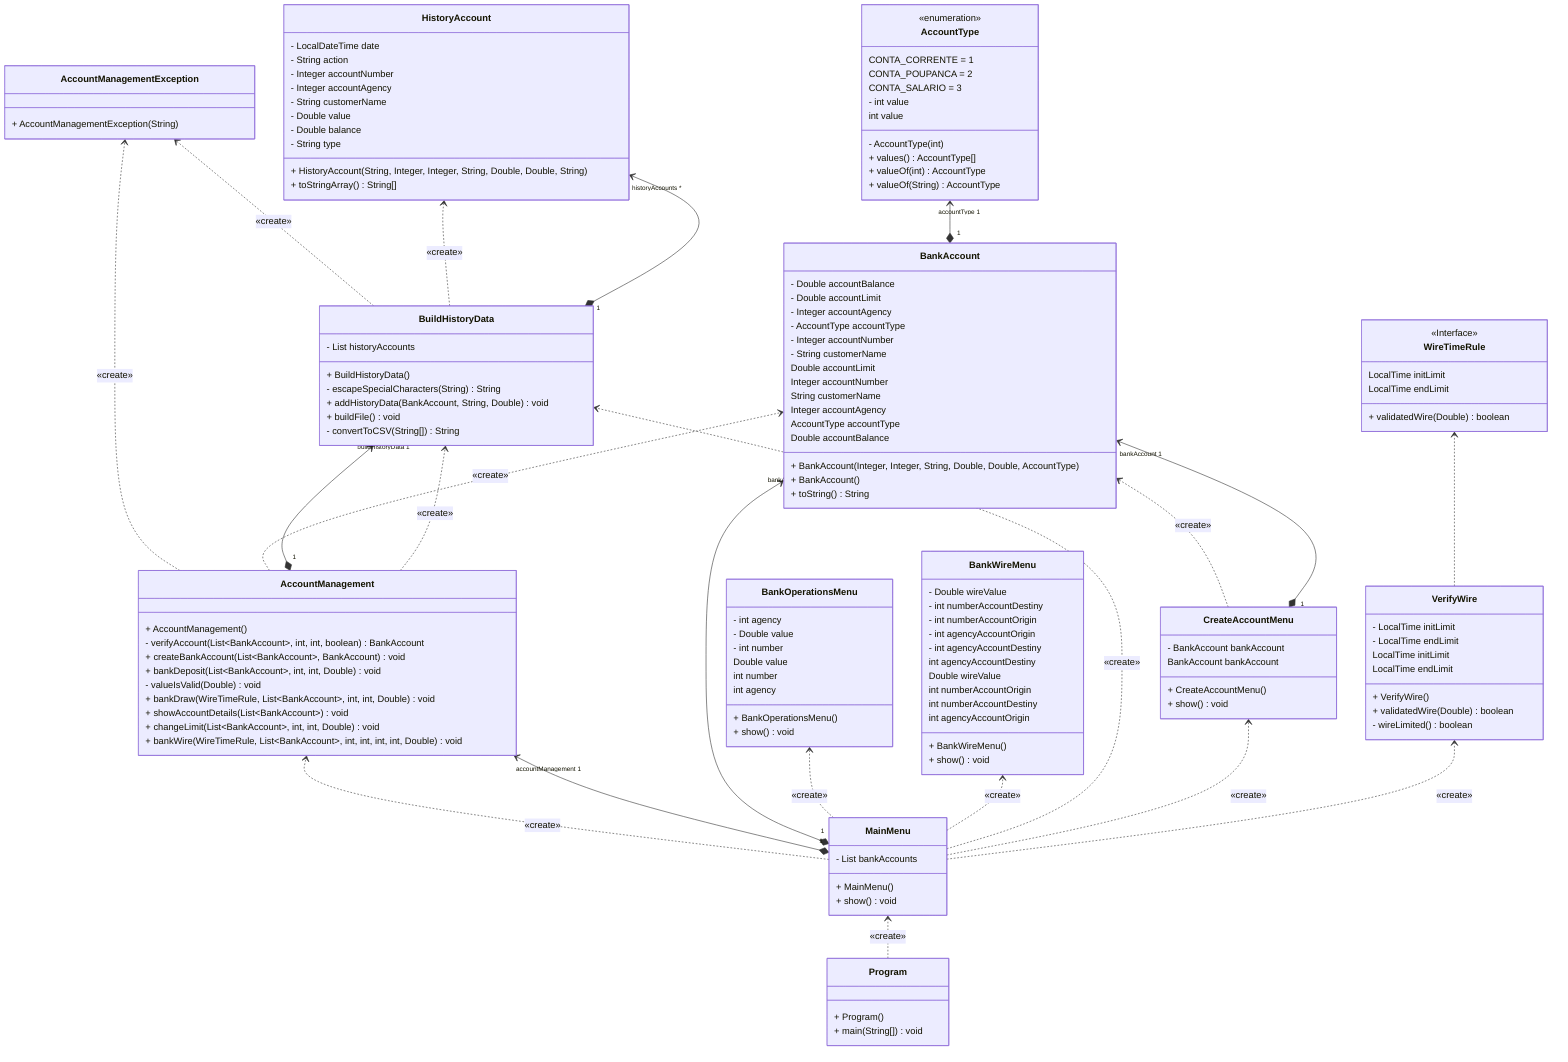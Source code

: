 classDiagram
direction BT
class AccountManagement {
  + AccountManagement() 
  - verifyAccount(List~BankAccount~, int, int, boolean) BankAccount
  + createBankAccount(List~BankAccount~, BankAccount) void
  + bankDeposit(List~BankAccount~, int, int, Double) void
  - valueIsValid(Double) void
  + bankDraw(WireTimeRule, List~BankAccount~, int, int, Double) void
  + showAccountDetails(List~BankAccount~) void
  + changeLimit(List~BankAccount~, int, int, Double) void
  + bankWire(WireTimeRule, List~BankAccount~, int, int, int, int, Double) void
}
class AccountManagementException {
  + AccountManagementException(String) 
}
class AccountType {
<<enumeration>>
  CONTA_CORRENTE = 1
  CONTA_POUPANCA = 2
  CONTA_SALARIO = 3
  - AccountType(int) 
  - int value
  + values() AccountType[]
  + valueOf(int) AccountType
  + valueOf(String) AccountType
   int value
}
class BankAccount {
  + BankAccount(Integer, Integer, String, Double, Double, AccountType) 
  + BankAccount() 
  - Double accountBalance
  - Double accountLimit
  - Integer accountAgency
  - AccountType accountType
  - Integer accountNumber
  - String customerName
  + toString() String
   Double accountLimit
   Integer accountNumber
   String customerName
   Integer accountAgency
   AccountType accountType
   Double accountBalance
}
class BankOperationsMenu {
  + BankOperationsMenu() 
  - int agency
  - Double value
  - int number
  + show() void
   Double value
   int number
   int agency
}
class BankWireMenu {
  + BankWireMenu() 
  - Double wireValue
  - int numberAccountDestiny
  - int numberAccountOrigin
  - int agencyAccountOrigin
  - int agencyAccountDestiny
  + show() void
   int agencyAccountDestiny
   Double wireValue
   int numberAccountOrigin
   int numberAccountDestiny
   int agencyAccountOrigin
}
class BuildHistoryData {
  - List historyAccounts  
  + BuildHistoryData() 
  - escapeSpecialCharacters(String) String
  + addHistoryData(BankAccount, String, Double) void
  + buildFile() void
  - convertToCSV(String[]) String
}
class CreateAccountMenu {
  + CreateAccountMenu() 
  - BankAccount bankAccount
  + show() void
   BankAccount bankAccount
}
class HistoryAccount {
  - LocalDateTime date
  - String action
  - Integer accountNumber
  - Integer accountAgency
  - String customerName
  - Double value
  - Double balance
  - String type  
  + HistoryAccount(String, Integer, Integer, String, Double, Double, String) 
  + toStringArray() String[]
}
class MainMenu {
  - List bankAccounts  
  + MainMenu() 
  + show() void
}
class Program {
  + Program() 
  + main(String[]) void
}
class VerifyWire {
  + VerifyWire() 
  - LocalTime initLimit
  - LocalTime endLimit
  + validatedWire(Double) boolean
  - wireLimited() boolean
   LocalTime initLimit
   LocalTime endLimit
}
class WireTimeRule {
<<Interface>>
  + validatedWire(Double) boolean
   LocalTime initLimit
   LocalTime endLimit
}

AccountManagement  ..>  AccountManagementException : «create»
AccountManagement  ..>  BankAccount : «create»
AccountManagement "1" *--> "buildHistoryData 1" BuildHistoryData 
AccountManagement  ..>  BuildHistoryData : «create»
BankAccount "1" *--> "accountType 1" AccountType 
BuildHistoryData  ..>  AccountManagementException : «create»
BuildHistoryData  ..>  HistoryAccount : «create»
BuildHistoryData "1" *--> "historyAccounts *" HistoryAccount 
CreateAccountMenu  ..>  BankAccount : «create»
CreateAccountMenu "1" *--> "bankAccount 1" BankAccount 
MainMenu  ..>  AccountManagement : «create»
MainMenu "1" *--> "accountManagement 1" AccountManagement 
MainMenu "1" *--> "bankAccounts *" BankAccount 
MainMenu  ..>  BankOperationsMenu : «create»
MainMenu  ..>  BankWireMenu : «create»
MainMenu  ..>  BuildHistoryData : «create»
MainMenu  ..>  CreateAccountMenu : «create»
MainMenu  ..>  VerifyWire : «create»
Program  ..>  MainMenu : «create»
VerifyWire  ..>  WireTimeRule